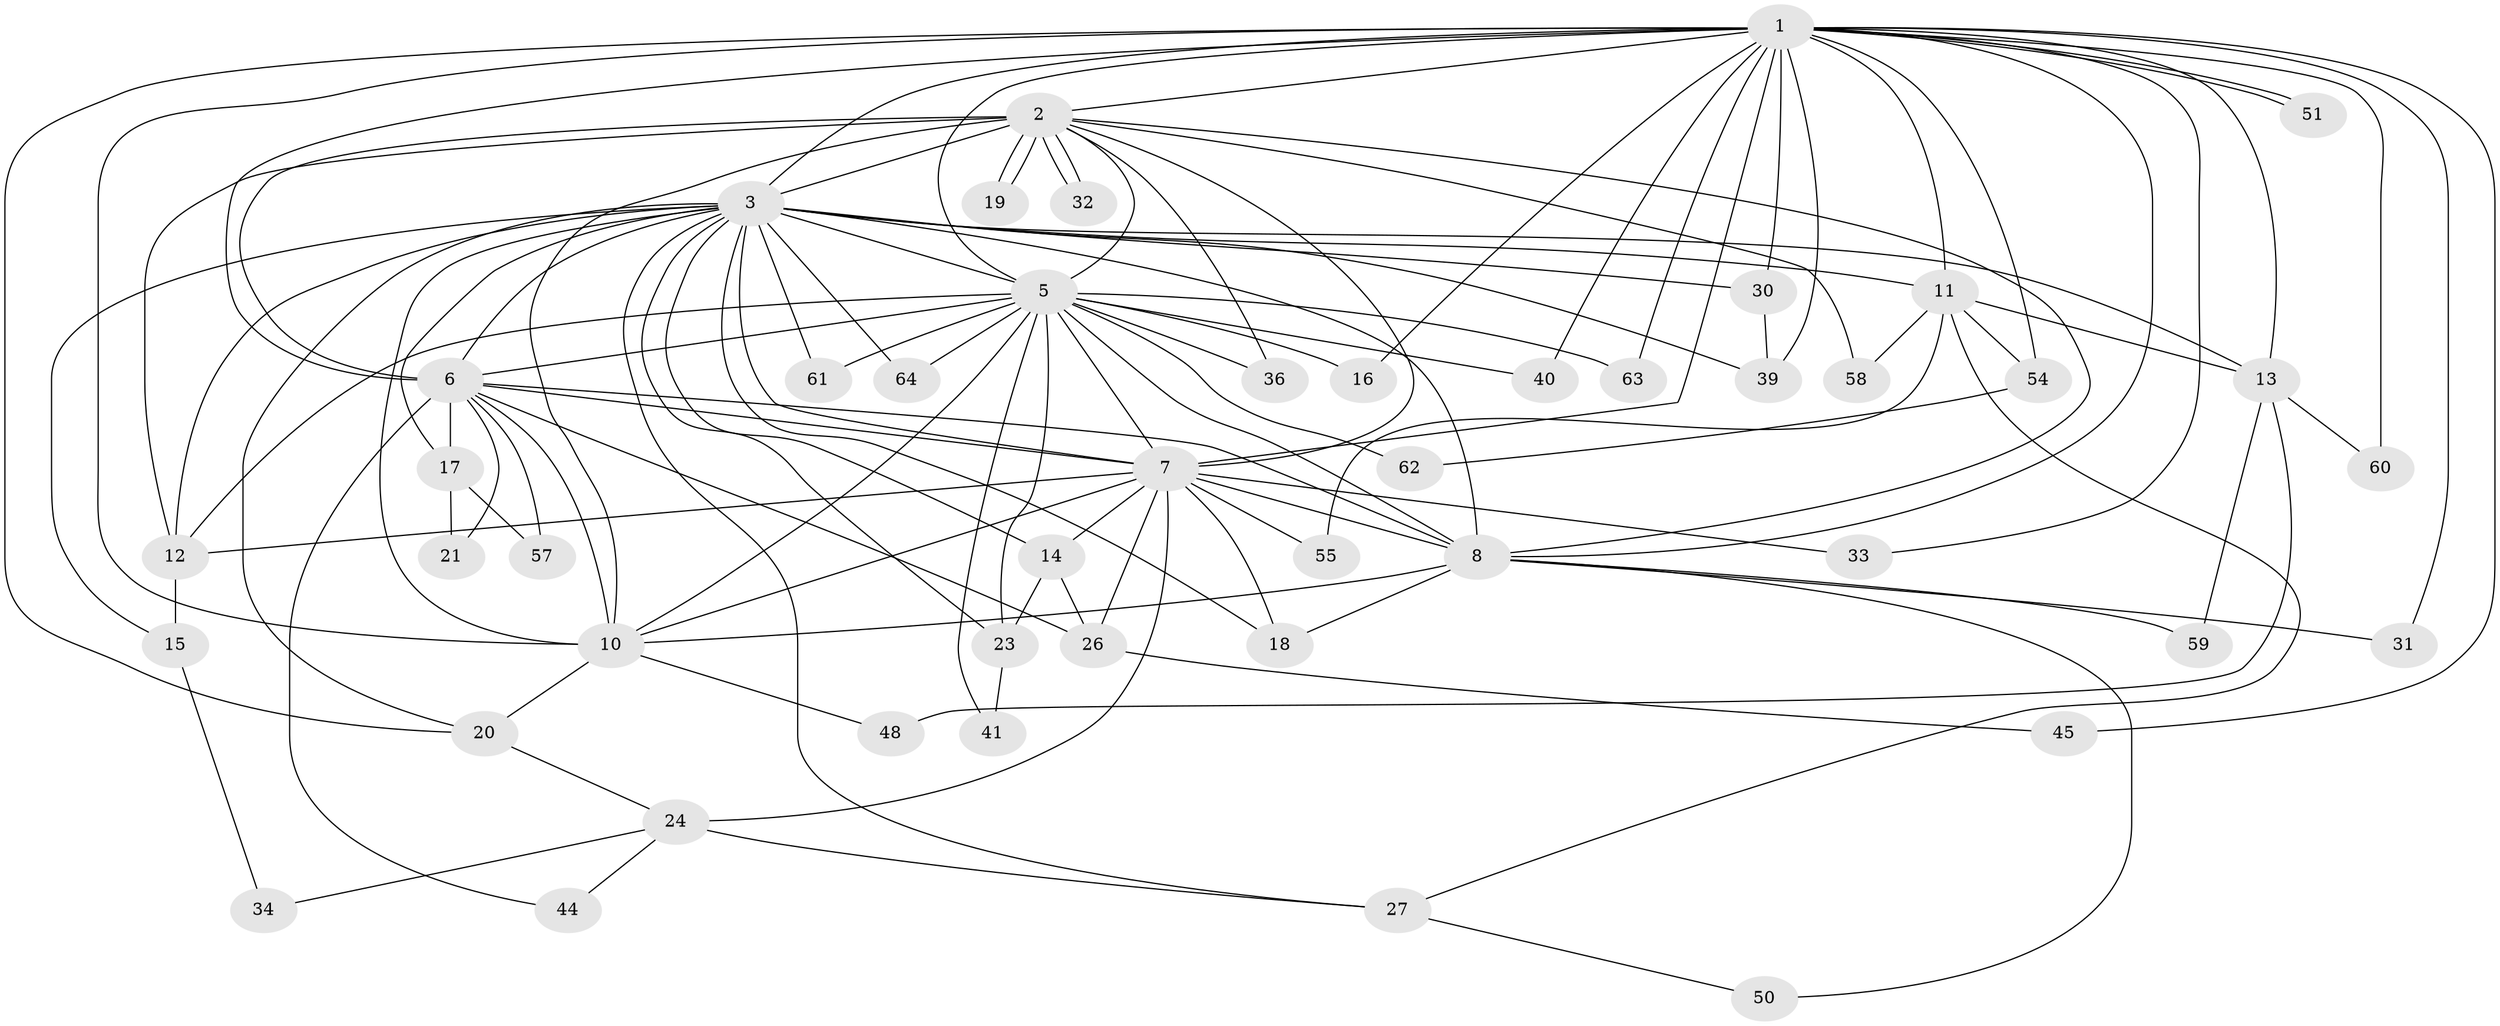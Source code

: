 // original degree distribution, {25: 0.015384615384615385, 17: 0.03076923076923077, 15: 0.015384615384615385, 18: 0.03076923076923077, 12: 0.03076923076923077, 14: 0.015384615384615385, 11: 0.015384615384615385, 6: 0.046153846153846156, 5: 0.03076923076923077, 4: 0.09230769230769231, 3: 0.16923076923076924, 2: 0.5076923076923077}
// Generated by graph-tools (version 1.1) at 2025/11/02/27/25 16:11:06]
// undirected, 47 vertices, 115 edges
graph export_dot {
graph [start="1"]
  node [color=gray90,style=filled];
  1 [super="+28"];
  2 [super="+43"];
  3 [super="+4"];
  5 [super="+38"];
  6 [super="+9"];
  7 [super="+56"];
  8 [super="+49"];
  10 [super="+22"];
  11 [super="+42"];
  12 [super="+25"];
  13 [super="+37"];
  14;
  15;
  16;
  17;
  18 [super="+65"];
  19;
  20 [super="+46"];
  21;
  23 [super="+29"];
  24 [super="+35"];
  26 [super="+47"];
  27;
  30;
  31;
  32;
  33;
  34;
  36 [super="+52"];
  39 [super="+53"];
  40;
  41;
  44;
  45;
  48;
  50;
  51;
  54;
  55;
  57;
  58;
  59;
  60;
  61;
  62;
  63;
  64;
  1 -- 2 [weight=2];
  1 -- 3 [weight=2];
  1 -- 5;
  1 -- 6 [weight=2];
  1 -- 7;
  1 -- 8 [weight=2];
  1 -- 10;
  1 -- 11;
  1 -- 13;
  1 -- 16;
  1 -- 20;
  1 -- 30;
  1 -- 31;
  1 -- 33;
  1 -- 39;
  1 -- 40;
  1 -- 45;
  1 -- 51;
  1 -- 51;
  1 -- 54;
  1 -- 63;
  1 -- 60;
  2 -- 3 [weight=2];
  2 -- 5;
  2 -- 6 [weight=2];
  2 -- 7;
  2 -- 8;
  2 -- 10 [weight=2];
  2 -- 12;
  2 -- 19;
  2 -- 19;
  2 -- 32;
  2 -- 32;
  2 -- 36;
  2 -- 58;
  3 -- 5 [weight=2];
  3 -- 6 [weight=4];
  3 -- 7 [weight=2];
  3 -- 8 [weight=2];
  3 -- 10 [weight=3];
  3 -- 18;
  3 -- 20;
  3 -- 23;
  3 -- 30;
  3 -- 64;
  3 -- 11;
  3 -- 14;
  3 -- 15;
  3 -- 17;
  3 -- 27;
  3 -- 61;
  3 -- 39;
  3 -- 12;
  3 -- 13;
  5 -- 6 [weight=2];
  5 -- 7;
  5 -- 8;
  5 -- 10;
  5 -- 16;
  5 -- 36 [weight=2];
  5 -- 40;
  5 -- 41;
  5 -- 63;
  5 -- 64;
  5 -- 61;
  5 -- 12;
  5 -- 62;
  5 -- 23;
  6 -- 7 [weight=2];
  6 -- 8 [weight=2];
  6 -- 10 [weight=2];
  6 -- 26 [weight=2];
  6 -- 44;
  6 -- 17;
  6 -- 21;
  6 -- 57;
  7 -- 8;
  7 -- 10;
  7 -- 12;
  7 -- 14;
  7 -- 18;
  7 -- 24 [weight=2];
  7 -- 33;
  7 -- 55;
  7 -- 26;
  8 -- 10;
  8 -- 31;
  8 -- 50;
  8 -- 59;
  8 -- 18;
  10 -- 48;
  10 -- 20;
  11 -- 13;
  11 -- 54;
  11 -- 55;
  11 -- 27;
  11 -- 58;
  12 -- 15;
  13 -- 48;
  13 -- 59;
  13 -- 60;
  14 -- 23;
  14 -- 26;
  15 -- 34;
  17 -- 21;
  17 -- 57;
  20 -- 24;
  23 -- 41;
  24 -- 27;
  24 -- 34;
  24 -- 44;
  26 -- 45;
  27 -- 50;
  30 -- 39;
  54 -- 62;
}
